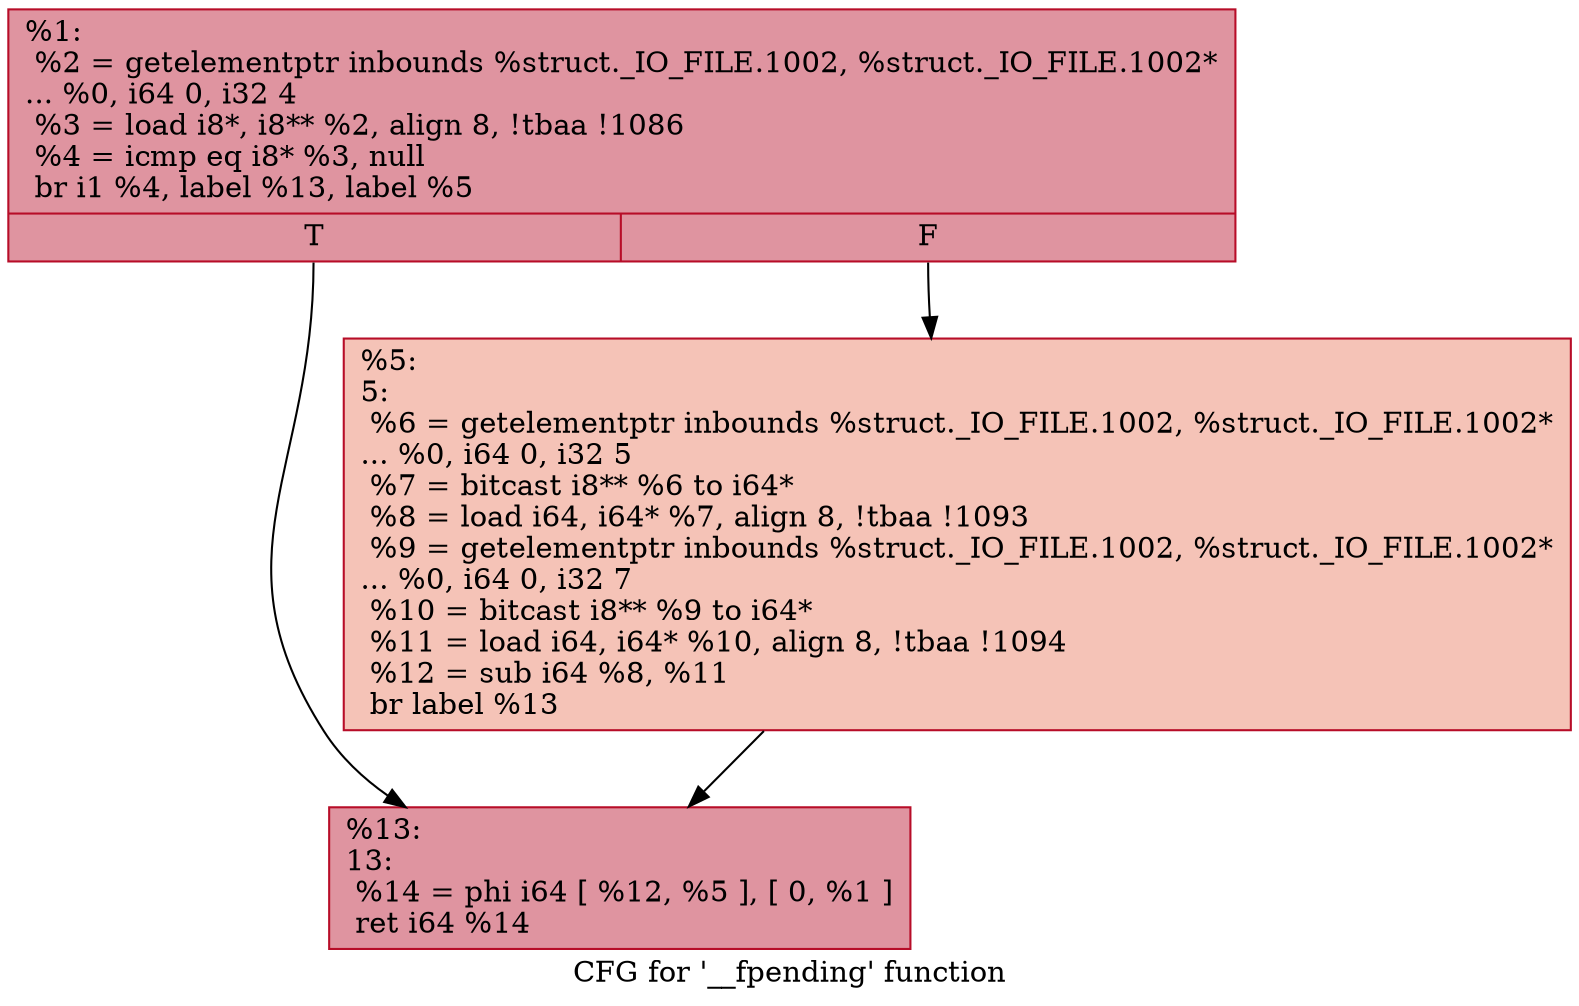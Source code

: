 digraph "CFG for '__fpending' function" {
	label="CFG for '__fpending' function";

	Node0x24a98e0 [shape=record,color="#b70d28ff", style=filled, fillcolor="#b70d2870",label="{%1:\l  %2 = getelementptr inbounds %struct._IO_FILE.1002, %struct._IO_FILE.1002*\l... %0, i64 0, i32 4\l  %3 = load i8*, i8** %2, align 8, !tbaa !1086\l  %4 = icmp eq i8* %3, null\l  br i1 %4, label %13, label %5\l|{<s0>T|<s1>F}}"];
	Node0x24a98e0:s0 -> Node0x24a99b0;
	Node0x24a98e0:s1 -> Node0x24a9960;
	Node0x24a9960 [shape=record,color="#b70d28ff", style=filled, fillcolor="#e8765c70",label="{%5:\l5:                                                \l  %6 = getelementptr inbounds %struct._IO_FILE.1002, %struct._IO_FILE.1002*\l... %0, i64 0, i32 5\l  %7 = bitcast i8** %6 to i64*\l  %8 = load i64, i64* %7, align 8, !tbaa !1093\l  %9 = getelementptr inbounds %struct._IO_FILE.1002, %struct._IO_FILE.1002*\l... %0, i64 0, i32 7\l  %10 = bitcast i8** %9 to i64*\l  %11 = load i64, i64* %10, align 8, !tbaa !1094\l  %12 = sub i64 %8, %11\l  br label %13\l}"];
	Node0x24a9960 -> Node0x24a99b0;
	Node0x24a99b0 [shape=record,color="#b70d28ff", style=filled, fillcolor="#b70d2870",label="{%13:\l13:                                               \l  %14 = phi i64 [ %12, %5 ], [ 0, %1 ]\l  ret i64 %14\l}"];
}
